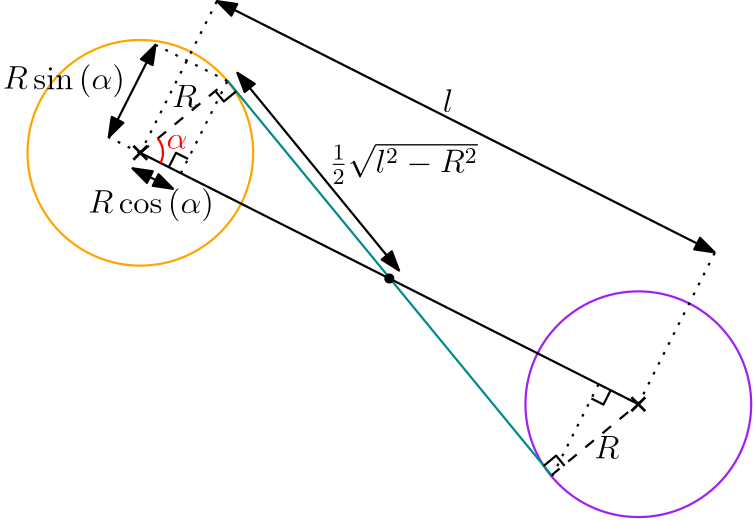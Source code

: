 <?xml version="1.0"?>
<!DOCTYPE ipe SYSTEM "ipe.dtd">
<ipe version="70218" creator="Ipe 7.2.24">
<info created="D:20241014215922" modified="D:20241014220704"/>
<ipestyle name="basic">
<symbol name="arrow/arc(spx)">
<path stroke="sym-stroke" fill="sym-stroke" pen="sym-pen">
0 0 m
-1 0.333 l
-1 -0.333 l
h
</path>
</symbol>
<symbol name="arrow/farc(spx)">
<path stroke="sym-stroke" fill="white" pen="sym-pen">
0 0 m
-1 0.333 l
-1 -0.333 l
h
</path>
</symbol>
<symbol name="arrow/ptarc(spx)">
<path stroke="sym-stroke" fill="sym-stroke" pen="sym-pen">
0 0 m
-1 0.333 l
-0.8 0 l
-1 -0.333 l
h
</path>
</symbol>
<symbol name="arrow/fptarc(spx)">
<path stroke="sym-stroke" fill="white" pen="sym-pen">
0 0 m
-1 0.333 l
-0.8 0 l
-1 -0.333 l
h
</path>
</symbol>
<symbol name="mark/circle(sx)" transformations="translations">
<path fill="sym-stroke">
0.6 0 0 0.6 0 0 e
0.4 0 0 0.4 0 0 e
</path>
</symbol>
<symbol name="mark/disk(sx)" transformations="translations">
<path fill="sym-stroke">
0.6 0 0 0.6 0 0 e
</path>
</symbol>
<symbol name="mark/fdisk(sfx)" transformations="translations">
<group>
<path fill="sym-fill">
0.5 0 0 0.5 0 0 e
</path>
<path fill="sym-stroke" fillrule="eofill">
0.6 0 0 0.6 0 0 e
0.4 0 0 0.4 0 0 e
</path>
</group>
</symbol>
<symbol name="mark/box(sx)" transformations="translations">
<path fill="sym-stroke" fillrule="eofill">
-0.6 -0.6 m
0.6 -0.6 l
0.6 0.6 l
-0.6 0.6 l
h
-0.4 -0.4 m
0.4 -0.4 l
0.4 0.4 l
-0.4 0.4 l
h
</path>
</symbol>
<symbol name="mark/square(sx)" transformations="translations">
<path fill="sym-stroke">
-0.6 -0.6 m
0.6 -0.6 l
0.6 0.6 l
-0.6 0.6 l
h
</path>
</symbol>
<symbol name="mark/fsquare(sfx)" transformations="translations">
<group>
<path fill="sym-fill">
-0.5 -0.5 m
0.5 -0.5 l
0.5 0.5 l
-0.5 0.5 l
h
</path>
<path fill="sym-stroke" fillrule="eofill">
-0.6 -0.6 m
0.6 -0.6 l
0.6 0.6 l
-0.6 0.6 l
h
-0.4 -0.4 m
0.4 -0.4 l
0.4 0.4 l
-0.4 0.4 l
h
</path>
</group>
</symbol>
<symbol name="mark/cross(sx)" transformations="translations">
<group>
<path fill="sym-stroke">
-0.43 -0.57 m
0.57 0.43 l
0.43 0.57 l
-0.57 -0.43 l
h
</path>
<path fill="sym-stroke">
-0.43 0.57 m
0.57 -0.43 l
0.43 -0.57 l
-0.57 0.43 l
h
</path>
</group>
</symbol>
<symbol name="arrow/fnormal(spx)">
<path stroke="sym-stroke" fill="white" pen="sym-pen">
0 0 m
-1 0.333 l
-1 -0.333 l
h
</path>
</symbol>
<symbol name="arrow/pointed(spx)">
<path stroke="sym-stroke" fill="sym-stroke" pen="sym-pen">
0 0 m
-1 0.333 l
-0.8 0 l
-1 -0.333 l
h
</path>
</symbol>
<symbol name="arrow/fpointed(spx)">
<path stroke="sym-stroke" fill="white" pen="sym-pen">
0 0 m
-1 0.333 l
-0.8 0 l
-1 -0.333 l
h
</path>
</symbol>
<symbol name="arrow/linear(spx)">
<path stroke="sym-stroke" pen="sym-pen">
-1 0.333 m
0 0 l
-1 -0.333 l
</path>
</symbol>
<symbol name="arrow/fdouble(spx)">
<path stroke="sym-stroke" fill="white" pen="sym-pen">
0 0 m
-1 0.333 l
-1 -0.333 l
h
-1 0 m
-2 0.333 l
-2 -0.333 l
h
</path>
</symbol>
<symbol name="arrow/double(spx)">
<path stroke="sym-stroke" fill="sym-stroke" pen="sym-pen">
0 0 m
-1 0.333 l
-1 -0.333 l
h
-1 0 m
-2 0.333 l
-2 -0.333 l
h
</path>
</symbol>
<symbol name="arrow/mid-normal(spx)">
<path stroke="sym-stroke" fill="sym-stroke" pen="sym-pen">
0.5 0 m
-0.5 0.333 l
-0.5 -0.333 l
h
</path>
</symbol>
<symbol name="arrow/mid-fnormal(spx)">
<path stroke="sym-stroke" fill="white" pen="sym-pen">
0.5 0 m
-0.5 0.333 l
-0.5 -0.333 l
h
</path>
</symbol>
<symbol name="arrow/mid-pointed(spx)">
<path stroke="sym-stroke" fill="sym-stroke" pen="sym-pen">
0.5 0 m
-0.5 0.333 l
-0.3 0 l
-0.5 -0.333 l
h
</path>
</symbol>
<symbol name="arrow/mid-fpointed(spx)">
<path stroke="sym-stroke" fill="white" pen="sym-pen">
0.5 0 m
-0.5 0.333 l
-0.3 0 l
-0.5 -0.333 l
h
</path>
</symbol>
<symbol name="arrow/mid-double(spx)">
<path stroke="sym-stroke" fill="sym-stroke" pen="sym-pen">
1 0 m
0 0.333 l
0 -0.333 l
h
0 0 m
-1 0.333 l
-1 -0.333 l
h
</path>
</symbol>
<symbol name="arrow/mid-fdouble(spx)">
<path stroke="sym-stroke" fill="white" pen="sym-pen">
1 0 m
0 0.333 l
0 -0.333 l
h
0 0 m
-1 0.333 l
-1 -0.333 l
h
</path>
</symbol>
<anglesize name="22.5 deg" value="22.5"/>
<anglesize name="30 deg" value="30"/>
<anglesize name="45 deg" value="45"/>
<anglesize name="60 deg" value="60"/>
<anglesize name="90 deg" value="90"/>
<arrowsize name="large" value="10"/>
<arrowsize name="small" value="5"/>
<arrowsize name="tiny" value="3"/>
<color name="blue" value="0 0 1"/>
<color name="brown" value="0.647 0.165 0.165"/>
<color name="darkblue" value="0 0 0.545"/>
<color name="darkcyan" value="0 0.545 0.545"/>
<color name="darkgray" value="0.663"/>
<color name="darkgreen" value="0 0.392 0"/>
<color name="darkmagenta" value="0.545 0 0.545"/>
<color name="darkorange" value="1 0.549 0"/>
<color name="darkred" value="0.545 0 0"/>
<color name="gold" value="1 0.843 0"/>
<color name="gray" value="0.745"/>
<color name="green" value="0 1 0"/>
<color name="lightblue" value="0.678 0.847 0.902"/>
<color name="lightcyan" value="0.878 1 1"/>
<color name="lightgray" value="0.827"/>
<color name="lightgreen" value="0.565 0.933 0.565"/>
<color name="lightyellow" value="1 1 0.878"/>
<color name="navy" value="0 0 0.502"/>
<color name="orange" value="1 0.647 0"/>
<color name="pink" value="1 0.753 0.796"/>
<color name="purple" value="0.627 0.125 0.941"/>
<color name="red" value="1 0 0"/>
<color name="seagreen" value="0.18 0.545 0.341"/>
<color name="turquoise" value="0.251 0.878 0.816"/>
<color name="violet" value="0.933 0.51 0.933"/>
<color name="yellow" value="1 1 0"/>
<dashstyle name="dash dot dotted" value="[4 2 1 2 1 2] 0"/>
<dashstyle name="dash dotted" value="[4 2 1 2] 0"/>
<dashstyle name="dashed" value="[4] 0"/>
<dashstyle name="dotted" value="[1 3] 0"/>
<gridsize name="10 pts (~3.5 mm)" value="10"/>
<gridsize name="14 pts (~5 mm)" value="14"/>
<gridsize name="16 pts (~6 mm)" value="16"/>
<gridsize name="20 pts (~7 mm)" value="20"/>
<gridsize name="28 pts (~10 mm)" value="28"/>
<gridsize name="32 pts (~12 mm)" value="32"/>
<gridsize name="4 pts" value="4"/>
<gridsize name="56 pts (~20 mm)" value="56"/>
<gridsize name="8 pts (~3 mm)" value="8"/>
<opacity name="10%" value="0.1"/>
<opacity name="30%" value="0.3"/>
<opacity name="50%" value="0.5"/>
<opacity name="75%" value="0.75"/>
<pen name="fat" value="1.2"/>
<pen name="heavier" value="0.8"/>
<pen name="ultrafat" value="2"/>
<symbolsize name="large" value="5"/>
<symbolsize name="small" value="2"/>
<symbolsize name="tiny" value="1.1"/>
<textsize name="Huge" value="\Huge"/>
<textsize name="LARGE" value="\LARGE"/>
<textsize name="Large" value="\Large"/>
<textsize name="footnote" value="\footnotesize"/>
<textsize name="huge" value="\huge"/>
<textsize name="large" value="\large"/>
<textsize name="small" value="\small"/>
<textsize name="tiny" value="\tiny"/>
<textstyle name="center" begin="\begin{center}" end="\end{center}"/>
<textstyle name="item" begin="\begin{itemize}\item{}" end="\end{itemize}"/>
<textstyle name="itemize" begin="\begin{itemize}" end="\end{itemize}"/>
<tiling name="falling" angle="-60" step="4" width="1"/>
<tiling name="rising" angle="30" step="4" width="1"/>
</ipestyle>
<page>
<layer name="alpha"/>
<view layers="alpha" active="alpha"/>
<path layer="alpha" matrix="1 0 0 1 -27.646 -16.1099" stroke="purple" pen="heavier" opacity="30%" stroke-opacity="opaque">
40.6323 0 0 40.6323 419.898 558.005 e
</path>
<use matrix="1 0 0 1 -27.4702 -18.996" name="mark/cross(sx)" pos="240.443 651.402" size="large" stroke="black"/>
<path matrix="1 0 0 1 -231.867 -2.92901" stroke="orange" pen="heavier" opacity="30%" stroke-opacity="opaque">
40.6207 0 0 40.6207 444.839 635.336 e
</path>
<use matrix="1 0 0 1 -27.646 -16.1103" name="mark/cross(sx)" pos="419.898 558.005" size="large" stroke="black"/>
<path stroke="black" pen="heavier">
212.973 632.406 m
392.252 541.895 l
</path>
<path matrix="0.656169 0 0 0.656169 55.0849 206.871" stroke="black" dash="dashed" pen="heavier">
240.618 648.517 m
288.392 687.886 l
</path>
<path matrix="0.656169 0 0 0.656169 202.927 90.636" stroke="black" dash="dashed" pen="heavier">
240.618 648.517 m
288.392 687.886 l
</path>
<path matrix="2.0004 0 0 2.0004 -299.631 -690.654" stroke="darkcyan" pen="heavier">
330.371 603.222 m
271.966 674.35 l
</path>
<text matrix="1 0 0 1 3.7212 -6.57717" transformations="translations" pos="220.625 655.245" stroke="black" type="label" width="9.009" height="8.169" depth="0" valign="baseline" size="large" style="math">R</text>
<path matrix="0.694237 0 0 0.694237 68.2919 191.765" stroke="black" dash="dotted" pen="heavier">
229.412 624.106 m
253.555 671.926 l
</path>
<text matrix="1 0 0 1 155.772 -133.095" transformations="translations" pos="220.625 655.245" stroke="black" type="label" width="9.009" height="8.169" depth="0" valign="baseline" size="large" style="math">R</text>
<path matrix="0.694237 0 0 0.694237 201.977 82.7539" stroke="black" dash="dotted" pen="heavier">
229.412 624.106 m
253.555 671.926 l
</path>
<path stroke="black" pen="heavier">
239.953 654.643 m
243.048 650.888 l
247.504 654.56 l
</path>
<path stroke="black" pen="heavier">
230.161 630.197 m
225.817 632.39 l
223.215 627.235 l
</path>
<path stroke="black" pen="heavier">
365.699 519.703 m
362.665 523.385 l
358.209 519.713 l
</path>
<path stroke="black" pen="heavier">
375.345 543.962 m
379.689 541.769 l
382.291 546.924 l
</path>
<path matrix="1 0 0 1 4.82587 9.55772" stroke="black" pen="heavier" arrow="normal/normal" rarrow="normal/normal">
235.717 677.456 m
414.857 587.016 l
</path>
<path matrix="1.21216 0 0 1.21216 -45.1849 -134.175" stroke="black" dash="dotted" pen="heavier">
212.971 632.408 m
235.717 677.456 l
</path>
<path matrix="1.21218 0 0 1.21218 134.09 -224.698" stroke="black" dash="dotted" pen="heavier">
212.971 632.408 m
235.717 677.456 l
</path>
<text matrix="1 0 0 1 2.67603 3.46389" transformations="translations" pos="319.167 643.569" stroke="black" type="label" width="3.75" height="8.302" depth="0" valign="baseline" size="large" style="math">l</text>
<path matrix="1 0 0 1 3.50438 2.87753" stroke="black" pen="heavier" arrow="normal/normal" rarrow="normal/normal">
244.41 658.315 m
302.612 587.151 l
</path>
<use name="mark/disk(sx)" pos="302.612 587.151" size="normal" stroke="black"/>
<text matrix="1 0 0 1 -4.29167 -8.28876" transformations="translations" pos="285.333 633.545" stroke="black" type="label" width="53.423" height="10.743" depth="4.12" valign="baseline" size="large" style="math">\frac{1}{2}\sqrt{l^2 - R^2}</text>
<path stroke="red" pen="heavier">
219.261 637.591 m
8.15076 0 0 -8.15076 212.971 632.408 220.247 628.734 a
</path>
<text matrix="1 0 0 1 -2.46458 -2.32766" transformations="translations" pos="224.862 636.2" stroke="red" type="label" width="7.522" height="5.147" depth="0" valign="baseline" size="large" style="math">\alpha</text>
<path matrix="1 0 0 1 -2.8199 -5.58551" stroke="black" pen="heavier" arrow="normal/normal" rarrow="normal/normal">
212.973 632.406 m
227.558 625.042 l
</path>
<text matrix="1 0 0 1 -8.55628 -5.40396" transformations="translations" pos="202.751 616.073" stroke="black" type="label" width="45.293" height="8.965" depth="2.99" valign="baseline" size="large" style="math">R \cos{\left(\alpha\right)}</text>
<path matrix="1.75285 0 0 1.75285 -154.556 -437.363" stroke="black" dash="dotted" pen="heavier">
227.558 625.042 m
212.973 632.406 l
</path>
<path matrix="0.772886 0 0 0.772886 37.0017 149.246" stroke="black" dash="dotted" pen="heavier">
227.558 625.042 m
212.973 632.406 l
</path>
<path matrix="1 0 0 1 -25.9526 12.9817" stroke="black" pen="heavier" arrow="normal/normal" rarrow="normal/normal">
227.558 625.042 m
244.41 658.315 l
</path>
<text matrix="1 0 0 1 -39.2963 39.252" transformations="translations" pos="202.751 616.073" stroke="black" type="label" width="43.992" height="8.965" depth="2.99" valign="baseline" size="large" style="math">R \sin{\left(\alpha\right)}</text>
</page>
</ipe>
